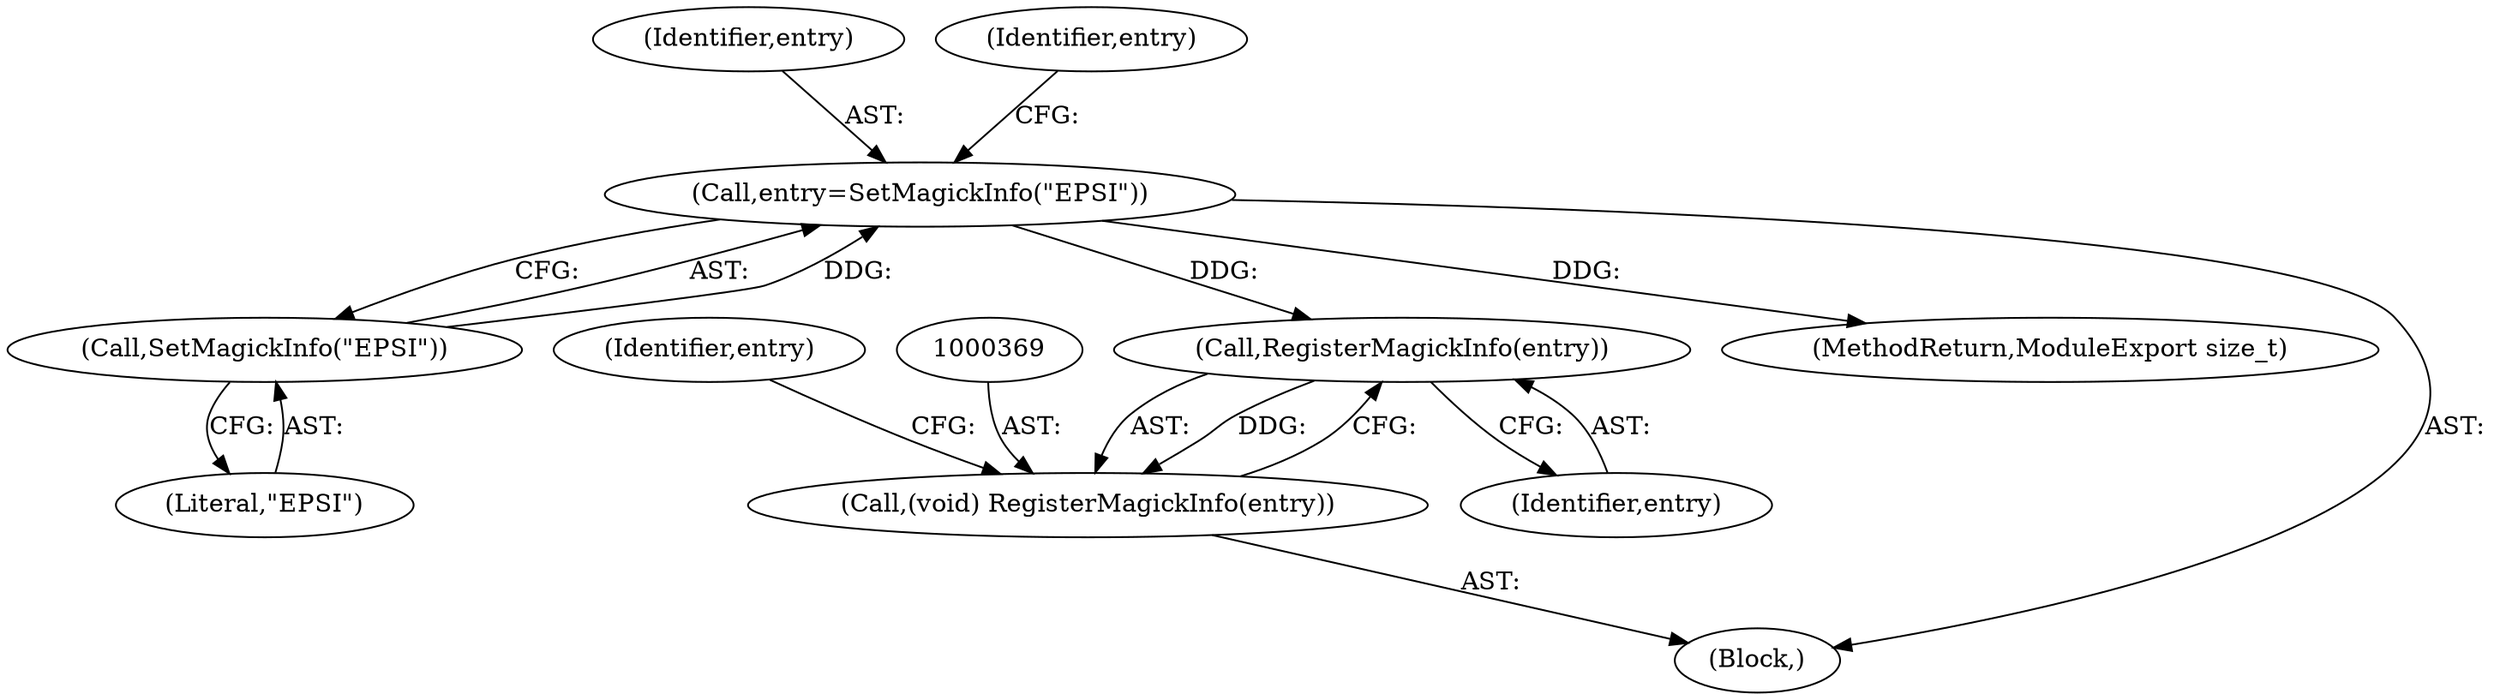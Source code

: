 digraph "0_ImageMagick_8598a497e2d1f556a34458cf54b40ba40674734c_0@pointer" {
"1000305" [label="(Call,entry=SetMagickInfo(\"EPSI\"))"];
"1000307" [label="(Call,SetMagickInfo(\"EPSI\"))"];
"1000370" [label="(Call,RegisterMagickInfo(entry))"];
"1000368" [label="(Call,(void) RegisterMagickInfo(entry))"];
"1000371" [label="(Identifier,entry)"];
"1000307" [label="(Call,SetMagickInfo(\"EPSI\"))"];
"1000370" [label="(Call,RegisterMagickInfo(entry))"];
"1000306" [label="(Identifier,entry)"];
"1000436" [label="(MethodReturn,ModuleExport size_t)"];
"1000311" [label="(Identifier,entry)"];
"1000102" [label="(Block,)"];
"1000368" [label="(Call,(void) RegisterMagickInfo(entry))"];
"1000308" [label="(Literal,\"EPSI\")"];
"1000373" [label="(Identifier,entry)"];
"1000305" [label="(Call,entry=SetMagickInfo(\"EPSI\"))"];
"1000305" -> "1000102"  [label="AST: "];
"1000305" -> "1000307"  [label="CFG: "];
"1000306" -> "1000305"  [label="AST: "];
"1000307" -> "1000305"  [label="AST: "];
"1000311" -> "1000305"  [label="CFG: "];
"1000305" -> "1000436"  [label="DDG: "];
"1000307" -> "1000305"  [label="DDG: "];
"1000305" -> "1000370"  [label="DDG: "];
"1000307" -> "1000308"  [label="CFG: "];
"1000308" -> "1000307"  [label="AST: "];
"1000370" -> "1000368"  [label="AST: "];
"1000370" -> "1000371"  [label="CFG: "];
"1000371" -> "1000370"  [label="AST: "];
"1000368" -> "1000370"  [label="CFG: "];
"1000370" -> "1000368"  [label="DDG: "];
"1000368" -> "1000102"  [label="AST: "];
"1000369" -> "1000368"  [label="AST: "];
"1000373" -> "1000368"  [label="CFG: "];
}
